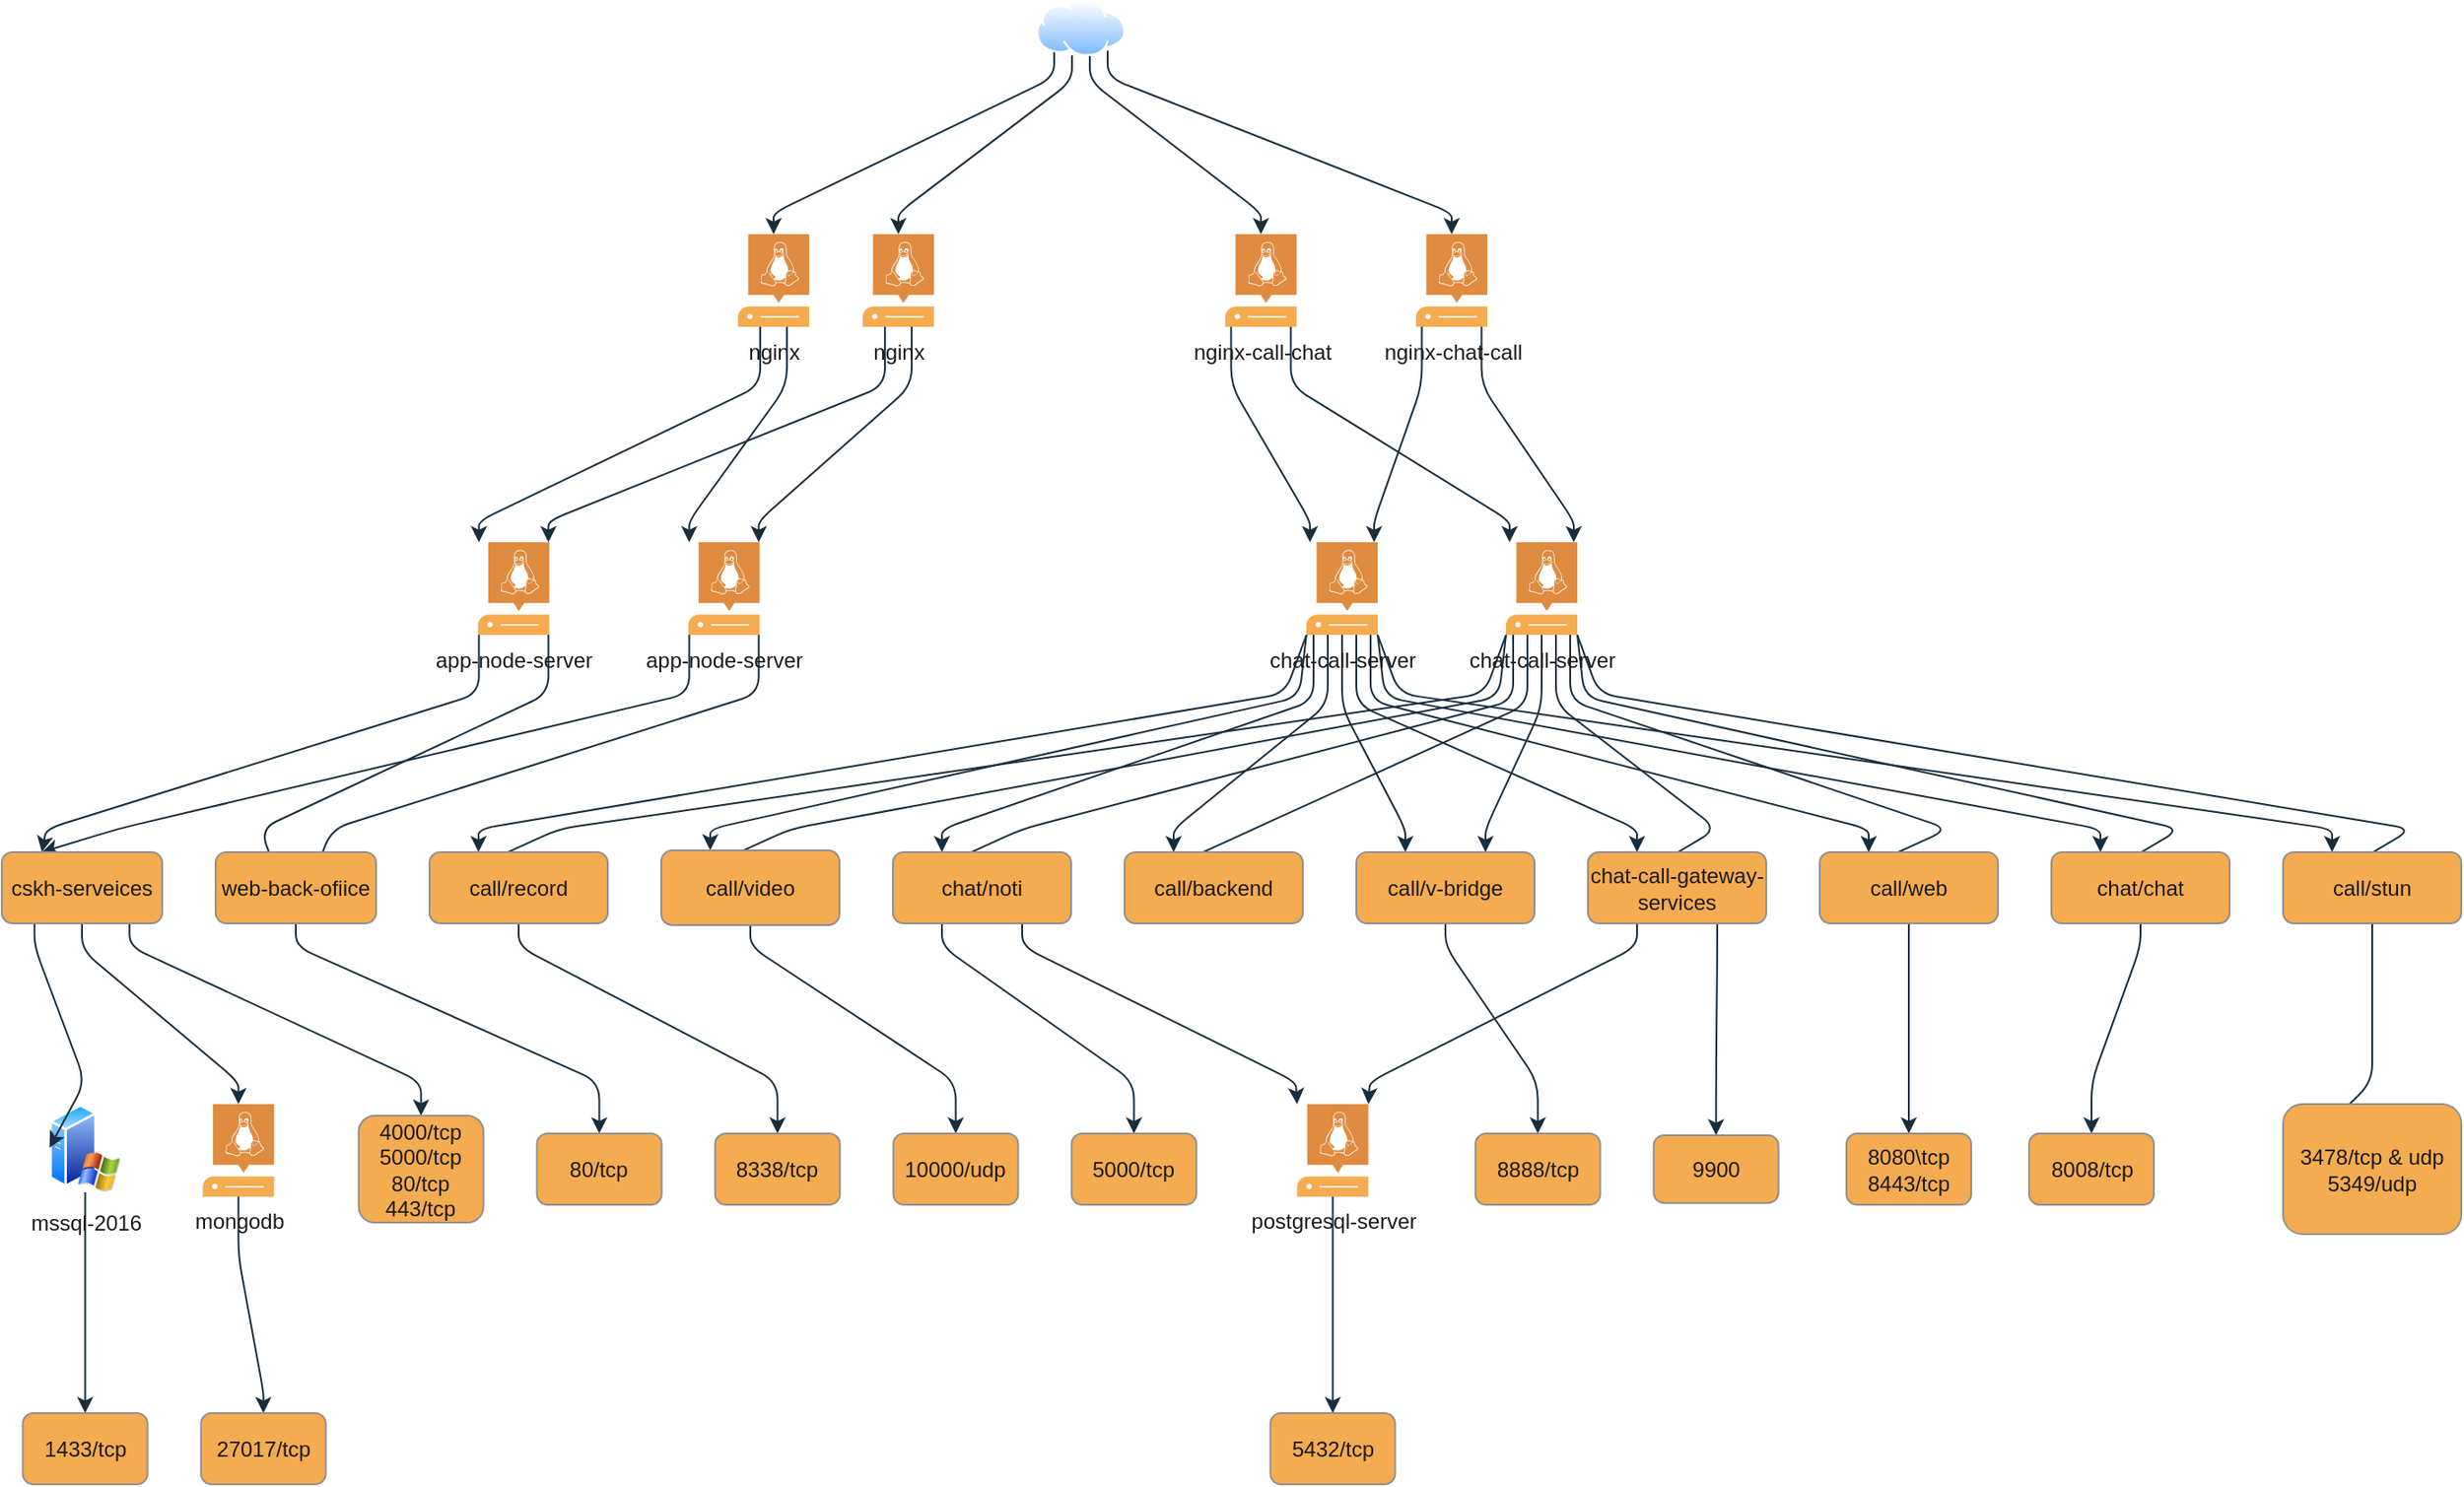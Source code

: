<mxfile version="22.1.3" type="github">
  <diagram name="Trang-1" id="ofIe6lHjDhhZ4KXh0Yck">
    <mxGraphModel dx="1687" dy="941" grid="1" gridSize="10" guides="1" tooltips="1" connect="1" arrows="1" fold="1" page="1" pageScale="1" pageWidth="1654" pageHeight="2336" background="none" math="0" shadow="0">
      <root>
        <mxCell id="0" />
        <mxCell id="1" parent="0" />
        <mxCell id="7XmCqF9aRJ6k3fZhvdl3-186" value="" style="edgeStyle=orthogonalEdgeStyle;rounded=1;orthogonalLoop=1;jettySize=auto;html=1;noEdgeStyle=1;orthogonal=1;labelBackgroundColor=none;strokeColor=#182E3E;fontColor=default;" parent="1" source="7XmCqF9aRJ6k3fZhvdl3-29" target="7XmCqF9aRJ6k3fZhvdl3-185" edge="1">
          <mxGeometry relative="1" as="geometry">
            <Array as="points">
              <mxPoint x="46.781" y="705.5" />
              <mxPoint x="46.781" y="781.5" />
            </Array>
          </mxGeometry>
        </mxCell>
        <mxCell id="7XmCqF9aRJ6k3fZhvdl3-29" value="mssql-2016" style="image;aspect=fixed;perimeter=ellipsePerimeter;html=1;align=center;shadow=0;dashed=0;spacingTop=3;image=img/lib/active_directory/windows_server_2.svg;labelBackgroundColor=none;fillColor=#F5AB50;strokeColor=#909090;fontColor=#1A1A1A;rounded=1;" parent="1" vertex="1">
          <mxGeometry x="26.781" y="619.5" width="40" height="50" as="geometry" />
        </mxCell>
        <mxCell id="7XmCqF9aRJ6k3fZhvdl3-122" style="edgeStyle=orthogonalEdgeStyle;rounded=1;orthogonalLoop=1;jettySize=auto;html=1;noEdgeStyle=1;orthogonal=1;labelBackgroundColor=none;strokeColor=#182E3E;fontColor=default;" parent="1" source="7XmCqF9aRJ6k3fZhvdl3-103" target="7XmCqF9aRJ6k3fZhvdl3-106" edge="1">
          <mxGeometry relative="1" as="geometry">
            <Array as="points">
              <mxPoint x="425.544" y="216.5" />
              <mxPoint x="267.718" y="292.5" />
            </Array>
          </mxGeometry>
        </mxCell>
        <mxCell id="7XmCqF9aRJ6k3fZhvdl3-103" value="nginx" style="pointerEvents=1;shadow=0;dashed=0;html=1;strokeColor=none;fillColor=#F5AB50;labelPosition=center;verticalLabelPosition=bottom;verticalAlign=top;align=center;outlineConnect=0;shape=mxgraph.veeam2.linux_server;labelBackgroundColor=none;fontColor=#1A1A1A;rounded=1;" parent="1" vertex="1">
          <mxGeometry x="413.044" y="131.5" width="40" height="52" as="geometry" />
        </mxCell>
        <mxCell id="7XmCqF9aRJ6k3fZhvdl3-115" style="edgeStyle=orthogonalEdgeStyle;rounded=1;orthogonalLoop=1;jettySize=auto;html=1;noEdgeStyle=1;orthogonal=1;labelBackgroundColor=none;strokeColor=#182E3E;fontColor=default;" parent="1" source="7XmCqF9aRJ6k3fZhvdl3-104" target="7XmCqF9aRJ6k3fZhvdl3-109" edge="1">
          <mxGeometry relative="1" as="geometry">
            <Array as="points">
              <mxPoint x="830.25" y="216.5" />
              <mxPoint x="882" y="292.5" />
            </Array>
          </mxGeometry>
        </mxCell>
        <mxCell id="7XmCqF9aRJ6k3fZhvdl3-104" value="nginx-chat-call" style="pointerEvents=1;shadow=0;dashed=0;html=1;strokeColor=none;fillColor=#F5AB50;labelPosition=center;verticalLabelPosition=bottom;verticalAlign=top;align=center;outlineConnect=0;shape=mxgraph.veeam2.linux_server;labelBackgroundColor=none;fontColor=#1A1A1A;rounded=1;" parent="1" vertex="1">
          <mxGeometry x="793.5" y="131.5" width="40" height="52" as="geometry" />
        </mxCell>
        <mxCell id="7XmCqF9aRJ6k3fZhvdl3-121" style="edgeStyle=orthogonalEdgeStyle;rounded=1;orthogonalLoop=1;jettySize=auto;html=1;noEdgeStyle=1;orthogonal=1;labelBackgroundColor=none;strokeColor=#182E3E;fontColor=default;" parent="1" source="7XmCqF9aRJ6k3fZhvdl3-105" target="7XmCqF9aRJ6k3fZhvdl3-113" edge="1">
          <mxGeometry relative="1" as="geometry">
            <Array as="points">
              <mxPoint x="510.544" y="216.5" />
              <mxPoint x="424.718" y="292.5" />
            </Array>
          </mxGeometry>
        </mxCell>
        <mxCell id="7XmCqF9aRJ6k3fZhvdl3-105" value="nginx" style="pointerEvents=1;shadow=0;dashed=0;html=1;strokeColor=none;fillColor=#F5AB50;labelPosition=center;verticalLabelPosition=bottom;verticalAlign=top;align=center;outlineConnect=0;shape=mxgraph.veeam2.linux_server;labelBackgroundColor=none;fontColor=#1A1A1A;rounded=1;" parent="1" vertex="1">
          <mxGeometry x="483.044" y="131.5" width="40" height="52" as="geometry" />
        </mxCell>
        <mxCell id="7XmCqF9aRJ6k3fZhvdl3-242" style="edgeStyle=orthogonalEdgeStyle;rounded=1;orthogonalLoop=1;jettySize=auto;html=1;entryX=0.5;entryY=1;entryDx=0;entryDy=0;noEdgeStyle=1;orthogonal=1;labelBackgroundColor=none;strokeColor=#182E3E;fontColor=default;" parent="1" source="7XmCqF9aRJ6k3fZhvdl3-106" target="7XmCqF9aRJ6k3fZhvdl3-141" edge="1">
          <mxGeometry relative="1" as="geometry">
            <Array as="points">
              <mxPoint x="306.718" y="389.5" />
              <mxPoint x="145" y="465.5" />
            </Array>
          </mxGeometry>
        </mxCell>
        <mxCell id="7XmCqF9aRJ6k3fZhvdl3-243" style="edgeStyle=orthogonalEdgeStyle;rounded=1;orthogonalLoop=1;jettySize=auto;html=1;entryX=0.25;entryY=0;entryDx=0;entryDy=0;noEdgeStyle=1;orthogonal=1;labelBackgroundColor=none;strokeColor=#182E3E;fontColor=default;" parent="1" source="7XmCqF9aRJ6k3fZhvdl3-106" target="7XmCqF9aRJ6k3fZhvdl3-139" edge="1">
          <mxGeometry relative="1" as="geometry">
            <Array as="points">
              <mxPoint x="267.718" y="389.5" />
              <mxPoint x="25" y="465.5" />
            </Array>
          </mxGeometry>
        </mxCell>
        <mxCell id="7XmCqF9aRJ6k3fZhvdl3-106" value="app-node-server" style="pointerEvents=1;shadow=0;dashed=0;html=1;strokeColor=none;fillColor=#F5AB50;labelPosition=center;verticalLabelPosition=bottom;verticalAlign=top;align=center;outlineConnect=0;shape=mxgraph.veeam2.linux_server;labelBackgroundColor=none;fontColor=#1A1A1A;rounded=1;" parent="1" vertex="1">
          <mxGeometry x="267.218" y="304.5" width="40" height="52" as="geometry" />
        </mxCell>
        <mxCell id="7XmCqF9aRJ6k3fZhvdl3-245" style="edgeStyle=orthogonalEdgeStyle;rounded=1;orthogonalLoop=1;jettySize=auto;html=1;noEdgeStyle=1;orthogonal=1;labelBackgroundColor=none;strokeColor=#182E3E;fontColor=default;" parent="1" source="7XmCqF9aRJ6k3fZhvdl3-107" target="7XmCqF9aRJ6k3fZhvdl3-155" edge="1">
          <mxGeometry relative="1" as="geometry">
            <Array as="points">
              <mxPoint x="784" y="389.5" />
              <mxPoint x="1307.5" y="465.5" />
            </Array>
          </mxGeometry>
        </mxCell>
        <mxCell id="7XmCqF9aRJ6k3fZhvdl3-246" style="edgeStyle=orthogonalEdgeStyle;rounded=1;orthogonalLoop=1;jettySize=auto;html=1;noEdgeStyle=1;orthogonal=1;labelBackgroundColor=none;strokeColor=#182E3E;fontColor=default;" parent="1" source="7XmCqF9aRJ6k3fZhvdl3-107" target="7XmCqF9aRJ6k3fZhvdl3-156" edge="1">
          <mxGeometry relative="1" as="geometry">
            <Array as="points">
              <mxPoint x="776" y="391.5" />
              <mxPoint x="1177.5" y="465.5" />
            </Array>
          </mxGeometry>
        </mxCell>
        <mxCell id="7XmCqF9aRJ6k3fZhvdl3-247" style="edgeStyle=orthogonalEdgeStyle;rounded=1;orthogonalLoop=1;jettySize=auto;html=1;noEdgeStyle=1;orthogonal=1;labelBackgroundColor=none;strokeColor=#182E3E;fontColor=default;" parent="1" source="7XmCqF9aRJ6k3fZhvdl3-107" target="7XmCqF9aRJ6k3fZhvdl3-147" edge="1">
          <mxGeometry relative="1" as="geometry">
            <Array as="points">
              <mxPoint x="720" y="389.5" />
              <mxPoint x="267.5" y="465.5" />
            </Array>
          </mxGeometry>
        </mxCell>
        <mxCell id="7XmCqF9aRJ6k3fZhvdl3-248" style="edgeStyle=orthogonalEdgeStyle;rounded=1;orthogonalLoop=1;jettySize=auto;html=1;noEdgeStyle=1;orthogonal=1;labelBackgroundColor=none;strokeColor=#182E3E;fontColor=default;" parent="1" source="7XmCqF9aRJ6k3fZhvdl3-107" target="7XmCqF9aRJ6k3fZhvdl3-148" edge="1">
          <mxGeometry relative="1" as="geometry">
            <Array as="points">
              <mxPoint x="728" y="391.5" />
              <mxPoint x="397.5" y="465.5" />
            </Array>
          </mxGeometry>
        </mxCell>
        <mxCell id="7XmCqF9aRJ6k3fZhvdl3-249" style="edgeStyle=orthogonalEdgeStyle;rounded=1;orthogonalLoop=1;jettySize=auto;html=1;noEdgeStyle=1;orthogonal=1;labelBackgroundColor=none;strokeColor=#182E3E;fontColor=default;" parent="1" source="7XmCqF9aRJ6k3fZhvdl3-107" target="7XmCqF9aRJ6k3fZhvdl3-149" edge="1">
          <mxGeometry relative="1" as="geometry">
            <Array as="points">
              <mxPoint x="752" y="397.5" />
              <mxPoint x="787.5" y="465.5" />
            </Array>
          </mxGeometry>
        </mxCell>
        <mxCell id="7XmCqF9aRJ6k3fZhvdl3-250" style="edgeStyle=orthogonalEdgeStyle;rounded=1;orthogonalLoop=1;jettySize=auto;html=1;noEdgeStyle=1;orthogonal=1;labelBackgroundColor=none;strokeColor=#182E3E;fontColor=default;" parent="1" source="7XmCqF9aRJ6k3fZhvdl3-107" target="7XmCqF9aRJ6k3fZhvdl3-150" edge="1">
          <mxGeometry relative="1" as="geometry">
            <Array as="points">
              <mxPoint x="744" y="395.5" />
              <mxPoint x="657.5" y="465.5" />
            </Array>
          </mxGeometry>
        </mxCell>
        <mxCell id="7XmCqF9aRJ6k3fZhvdl3-251" style="edgeStyle=orthogonalEdgeStyle;rounded=1;orthogonalLoop=1;jettySize=auto;html=1;noEdgeStyle=1;orthogonal=1;labelBackgroundColor=none;strokeColor=#182E3E;fontColor=default;" parent="1" source="7XmCqF9aRJ6k3fZhvdl3-107" target="7XmCqF9aRJ6k3fZhvdl3-151" edge="1">
          <mxGeometry relative="1" as="geometry">
            <Array as="points">
              <mxPoint x="768" y="393.5" />
              <mxPoint x="1047.5" y="465.5" />
            </Array>
          </mxGeometry>
        </mxCell>
        <mxCell id="7XmCqF9aRJ6k3fZhvdl3-252" style="edgeStyle=orthogonalEdgeStyle;rounded=1;orthogonalLoop=1;jettySize=auto;html=1;noEdgeStyle=1;orthogonal=1;labelBackgroundColor=none;strokeColor=#182E3E;fontColor=default;" parent="1" source="7XmCqF9aRJ6k3fZhvdl3-107" target="7XmCqF9aRJ6k3fZhvdl3-158" edge="1">
          <mxGeometry relative="1" as="geometry">
            <Array as="points">
              <mxPoint x="760" y="395.5" />
              <mxPoint x="917.5" y="465.5" />
            </Array>
          </mxGeometry>
        </mxCell>
        <mxCell id="7XmCqF9aRJ6k3fZhvdl3-253" style="edgeStyle=orthogonalEdgeStyle;rounded=1;orthogonalLoop=1;jettySize=auto;html=1;noEdgeStyle=1;orthogonal=1;labelBackgroundColor=none;strokeColor=#182E3E;fontColor=default;" parent="1" source="7XmCqF9aRJ6k3fZhvdl3-107" target="7XmCqF9aRJ6k3fZhvdl3-157" edge="1">
          <mxGeometry relative="1" as="geometry">
            <Array as="points">
              <mxPoint x="736" y="393.5" />
              <mxPoint x="527.5" y="465.5" />
            </Array>
          </mxGeometry>
        </mxCell>
        <mxCell id="7XmCqF9aRJ6k3fZhvdl3-107" value="chat-call-server" style="pointerEvents=1;shadow=0;dashed=0;html=1;strokeColor=none;fillColor=#F5AB50;labelPosition=center;verticalLabelPosition=bottom;verticalAlign=top;align=center;outlineConnect=0;shape=mxgraph.veeam2.linux_server;labelBackgroundColor=none;fontColor=#1A1A1A;rounded=1;" parent="1" vertex="1">
          <mxGeometry x="732" y="304.5" width="40" height="52" as="geometry" />
        </mxCell>
        <mxCell id="7XmCqF9aRJ6k3fZhvdl3-114" style="edgeStyle=orthogonalEdgeStyle;rounded=1;orthogonalLoop=1;jettySize=auto;html=1;noEdgeStyle=1;orthogonal=1;labelBackgroundColor=none;strokeColor=#182E3E;fontColor=default;" parent="1" source="7XmCqF9aRJ6k3fZhvdl3-108" target="7XmCqF9aRJ6k3fZhvdl3-107" edge="1">
          <mxGeometry relative="1" as="geometry">
            <Array as="points">
              <mxPoint x="689.75" y="216.5" />
              <mxPoint x="734" y="292.5" />
            </Array>
          </mxGeometry>
        </mxCell>
        <mxCell id="7XmCqF9aRJ6k3fZhvdl3-108" value="nginx-call-chat" style="pointerEvents=1;shadow=0;dashed=0;html=1;strokeColor=none;fillColor=#F5AB50;labelPosition=center;verticalLabelPosition=bottom;verticalAlign=top;align=center;outlineConnect=0;shape=mxgraph.veeam2.linux_server;labelBorderColor=none;labelBackgroundColor=none;fontColor=#1A1A1A;rounded=1;" parent="1" vertex="1">
          <mxGeometry x="686.5" y="131.5" width="40" height="52" as="geometry" />
        </mxCell>
        <mxCell id="7XmCqF9aRJ6k3fZhvdl3-194" style="edgeStyle=orthogonalEdgeStyle;rounded=1;orthogonalLoop=1;jettySize=auto;html=1;entryX=0;entryY=0.5;entryDx=0;entryDy=0;noEdgeStyle=1;orthogonal=1;labelBackgroundColor=none;strokeColor=#182E3E;fontColor=default;" parent="1" source="7XmCqF9aRJ6k3fZhvdl3-109" target="7XmCqF9aRJ6k3fZhvdl3-157" edge="1">
          <mxGeometry relative="1" as="geometry">
            <Array as="points">
              <mxPoint x="848" y="393.5" />
              <mxPoint x="572.5" y="465.5" />
            </Array>
          </mxGeometry>
        </mxCell>
        <mxCell id="7XmCqF9aRJ6k3fZhvdl3-195" style="edgeStyle=orthogonalEdgeStyle;rounded=1;orthogonalLoop=1;jettySize=auto;html=1;entryX=0;entryY=0.5;entryDx=0;entryDy=0;noEdgeStyle=1;orthogonal=1;labelBackgroundColor=none;strokeColor=#182E3E;fontColor=default;" parent="1" source="7XmCqF9aRJ6k3fZhvdl3-109" target="7XmCqF9aRJ6k3fZhvdl3-147" edge="1">
          <mxGeometry relative="1" as="geometry">
            <Array as="points">
              <mxPoint x="832" y="389.5" />
              <mxPoint x="312.5" y="465.5" />
            </Array>
          </mxGeometry>
        </mxCell>
        <mxCell id="7XmCqF9aRJ6k3fZhvdl3-196" style="edgeStyle=orthogonalEdgeStyle;rounded=1;orthogonalLoop=1;jettySize=auto;html=1;entryX=0;entryY=0.5;entryDx=0;entryDy=0;noEdgeStyle=1;orthogonal=1;labelBackgroundColor=none;strokeColor=#182E3E;fontColor=default;" parent="1" source="7XmCqF9aRJ6k3fZhvdl3-109" target="7XmCqF9aRJ6k3fZhvdl3-148" edge="1">
          <mxGeometry relative="1" as="geometry">
            <Array as="points">
              <mxPoint x="840" y="391.5" />
              <mxPoint x="442.5" y="465.5" />
            </Array>
          </mxGeometry>
        </mxCell>
        <mxCell id="7XmCqF9aRJ6k3fZhvdl3-197" style="edgeStyle=orthogonalEdgeStyle;rounded=1;orthogonalLoop=1;jettySize=auto;html=1;noEdgeStyle=1;orthogonal=1;labelBackgroundColor=none;strokeColor=#182E3E;fontColor=default;" parent="1" source="7XmCqF9aRJ6k3fZhvdl3-109" target="7XmCqF9aRJ6k3fZhvdl3-149" edge="1">
          <mxGeometry relative="1" as="geometry">
            <Array as="points">
              <mxPoint x="864" y="397.5" />
              <mxPoint x="832.5" y="465.5" />
            </Array>
          </mxGeometry>
        </mxCell>
        <mxCell id="7XmCqF9aRJ6k3fZhvdl3-198" style="edgeStyle=orthogonalEdgeStyle;rounded=1;orthogonalLoop=1;jettySize=auto;html=1;entryX=0;entryY=0.5;entryDx=0;entryDy=0;noEdgeStyle=1;orthogonal=1;labelBackgroundColor=none;strokeColor=#182E3E;fontColor=default;" parent="1" source="7XmCqF9aRJ6k3fZhvdl3-109" target="7XmCqF9aRJ6k3fZhvdl3-150" edge="1">
          <mxGeometry relative="1" as="geometry">
            <Array as="points">
              <mxPoint x="856" y="395.5" />
              <mxPoint x="702.5" y="465.5" />
            </Array>
          </mxGeometry>
        </mxCell>
        <mxCell id="7XmCqF9aRJ6k3fZhvdl3-199" style="edgeStyle=orthogonalEdgeStyle;rounded=1;orthogonalLoop=1;jettySize=auto;html=1;entryX=0;entryY=0.5;entryDx=0;entryDy=0;noEdgeStyle=1;orthogonal=1;labelBackgroundColor=none;strokeColor=#182E3E;fontColor=default;" parent="1" source="7XmCqF9aRJ6k3fZhvdl3-109" target="7XmCqF9aRJ6k3fZhvdl3-151" edge="1">
          <mxGeometry relative="1" as="geometry">
            <Array as="points">
              <mxPoint x="880" y="393.5" />
              <mxPoint x="1092.5" y="465.5" />
            </Array>
          </mxGeometry>
        </mxCell>
        <mxCell id="7XmCqF9aRJ6k3fZhvdl3-200" style="edgeStyle=orthogonalEdgeStyle;rounded=1;orthogonalLoop=1;jettySize=auto;html=1;entryX=0;entryY=0.75;entryDx=0;entryDy=0;noEdgeStyle=1;orthogonal=1;labelBackgroundColor=none;strokeColor=#182E3E;fontColor=default;" parent="1" source="7XmCqF9aRJ6k3fZhvdl3-109" target="7XmCqF9aRJ6k3fZhvdl3-158" edge="1">
          <mxGeometry relative="1" as="geometry">
            <Array as="points">
              <mxPoint x="872" y="395.5" />
              <mxPoint x="962.5" y="465.5" />
            </Array>
          </mxGeometry>
        </mxCell>
        <mxCell id="7XmCqF9aRJ6k3fZhvdl3-201" style="edgeStyle=orthogonalEdgeStyle;rounded=1;orthogonalLoop=1;jettySize=auto;html=1;entryX=0;entryY=0.75;entryDx=0;entryDy=0;noEdgeStyle=1;orthogonal=1;labelBackgroundColor=none;strokeColor=#182E3E;fontColor=default;" parent="1" source="7XmCqF9aRJ6k3fZhvdl3-109" target="7XmCqF9aRJ6k3fZhvdl3-156" edge="1">
          <mxGeometry relative="1" as="geometry">
            <Array as="points">
              <mxPoint x="888" y="391.5" />
              <mxPoint x="1222.5" y="465.5" />
            </Array>
          </mxGeometry>
        </mxCell>
        <mxCell id="7XmCqF9aRJ6k3fZhvdl3-202" style="edgeStyle=orthogonalEdgeStyle;rounded=1;orthogonalLoop=1;jettySize=auto;html=1;entryX=0;entryY=0.75;entryDx=0;entryDy=0;noEdgeStyle=1;orthogonal=1;labelBackgroundColor=none;strokeColor=#182E3E;fontColor=default;" parent="1" source="7XmCqF9aRJ6k3fZhvdl3-109" target="7XmCqF9aRJ6k3fZhvdl3-155" edge="1">
          <mxGeometry relative="1" as="geometry">
            <Array as="points">
              <mxPoint x="896" y="389.5" />
              <mxPoint x="1352.5" y="465.5" />
            </Array>
          </mxGeometry>
        </mxCell>
        <mxCell id="7XmCqF9aRJ6k3fZhvdl3-109" value="chat-call-server" style="pointerEvents=1;shadow=0;dashed=0;html=1;strokeColor=none;fillColor=#F5AB50;labelPosition=center;verticalLabelPosition=bottom;verticalAlign=top;align=center;outlineConnect=0;shape=mxgraph.veeam2.linux_server;labelBackgroundColor=none;fontColor=#1A1A1A;rounded=1;" parent="1" vertex="1">
          <mxGeometry x="844" y="304.5" width="40" height="52" as="geometry" />
        </mxCell>
        <mxCell id="7XmCqF9aRJ6k3fZhvdl3-182" value="" style="edgeStyle=orthogonalEdgeStyle;rounded=1;orthogonalLoop=1;jettySize=auto;html=1;noEdgeStyle=1;orthogonal=1;labelBackgroundColor=none;strokeColor=#182E3E;fontColor=default;" parent="1" source="7XmCqF9aRJ6k3fZhvdl3-110" target="7XmCqF9aRJ6k3fZhvdl3-181" edge="1">
          <mxGeometry relative="1" as="geometry">
            <Array as="points">
              <mxPoint x="132.781" y="705.5" />
              <mxPoint x="146.781" y="781.5" />
            </Array>
          </mxGeometry>
        </mxCell>
        <mxCell id="7XmCqF9aRJ6k3fZhvdl3-110" value="mongodb" style="pointerEvents=1;shadow=0;dashed=0;html=1;strokeColor=none;fillColor=#F5AB50;labelPosition=center;verticalLabelPosition=bottom;verticalAlign=top;align=center;outlineConnect=0;shape=mxgraph.veeam2.linux_server;labelBackgroundColor=none;fontColor=#1A1A1A;rounded=1;" parent="1" vertex="1">
          <mxGeometry x="112.781" y="620" width="40" height="52" as="geometry" />
        </mxCell>
        <mxCell id="7XmCqF9aRJ6k3fZhvdl3-219" style="edgeStyle=orthogonalEdgeStyle;rounded=1;orthogonalLoop=1;jettySize=auto;html=1;entryX=0.5;entryY=0;entryDx=0;entryDy=0;noEdgeStyle=1;orthogonal=1;labelBackgroundColor=none;strokeColor=#182E3E;fontColor=default;" parent="1" source="7XmCqF9aRJ6k3fZhvdl3-111" target="7XmCqF9aRJ6k3fZhvdl3-218" edge="1">
          <mxGeometry relative="1" as="geometry">
            <Array as="points">
              <mxPoint x="746.778" y="705.5" />
              <mxPoint x="746.778" y="781.5" />
            </Array>
          </mxGeometry>
        </mxCell>
        <mxCell id="7XmCqF9aRJ6k3fZhvdl3-111" value="postgresql-server" style="pointerEvents=1;shadow=0;dashed=0;html=1;strokeColor=none;fillColor=#F5AB50;labelPosition=center;verticalLabelPosition=bottom;verticalAlign=top;align=center;outlineConnect=0;shape=mxgraph.veeam2.linux_server;labelBackgroundColor=none;fontColor=#1A1A1A;rounded=1;" parent="1" vertex="1">
          <mxGeometry x="726.778" y="620" width="40" height="52" as="geometry" />
        </mxCell>
        <mxCell id="7XmCqF9aRJ6k3fZhvdl3-235" style="edgeStyle=orthogonalEdgeStyle;rounded=1;orthogonalLoop=1;jettySize=auto;html=1;entryX=0.25;entryY=0;entryDx=0;entryDy=0;noEdgeStyle=1;orthogonal=1;labelBackgroundColor=none;strokeColor=#182E3E;fontColor=default;" parent="1" source="7XmCqF9aRJ6k3fZhvdl3-113" target="7XmCqF9aRJ6k3fZhvdl3-139" edge="1">
          <mxGeometry relative="1" as="geometry">
            <Array as="points">
              <mxPoint x="385.718" y="389.5" />
              <mxPoint x="65" y="465.5" />
            </Array>
          </mxGeometry>
        </mxCell>
        <mxCell id="7XmCqF9aRJ6k3fZhvdl3-236" style="edgeStyle=orthogonalEdgeStyle;rounded=1;orthogonalLoop=1;jettySize=auto;html=1;entryX=0.5;entryY=1;entryDx=0;entryDy=0;noEdgeStyle=1;orthogonal=1;labelBackgroundColor=none;strokeColor=#182E3E;fontColor=default;" parent="1" source="7XmCqF9aRJ6k3fZhvdl3-113" target="7XmCqF9aRJ6k3fZhvdl3-141" edge="1">
          <mxGeometry relative="1" as="geometry">
            <Array as="points">
              <mxPoint x="424.718" y="389.5" />
              <mxPoint x="185" y="465.5" />
            </Array>
          </mxGeometry>
        </mxCell>
        <mxCell id="7XmCqF9aRJ6k3fZhvdl3-113" value="app-node-server" style="pointerEvents=1;shadow=0;dashed=0;html=1;strokeColor=none;fillColor=#F5AB50;labelPosition=center;verticalLabelPosition=bottom;verticalAlign=top;align=center;outlineConnect=0;shape=mxgraph.veeam2.linux_server;labelBackgroundColor=none;fontColor=#1A1A1A;rounded=1;" parent="1" vertex="1">
          <mxGeometry x="385.218" y="304.5" width="40" height="52" as="geometry" />
        </mxCell>
        <mxCell id="7XmCqF9aRJ6k3fZhvdl3-119" value="" style="endArrow=classic;html=1;rounded=1;noEdgeStyle=1;orthogonal=1;labelBackgroundColor=none;strokeColor=#182E3E;fontColor=default;" parent="1" source="7XmCqF9aRJ6k3fZhvdl3-108" target="7XmCqF9aRJ6k3fZhvdl3-109" edge="1">
          <mxGeometry width="50" height="50" relative="1" as="geometry">
            <mxPoint x="1010" y="770" as="sourcePoint" />
            <mxPoint x="870" y="670" as="targetPoint" />
            <Array as="points">
              <mxPoint x="723.25" y="216.5" />
              <mxPoint x="846" y="292.5" />
            </Array>
          </mxGeometry>
        </mxCell>
        <mxCell id="7XmCqF9aRJ6k3fZhvdl3-120" value="" style="endArrow=classic;html=1;rounded=1;noEdgeStyle=1;orthogonal=1;labelBackgroundColor=none;strokeColor=#182E3E;fontColor=default;" parent="1" source="7XmCqF9aRJ6k3fZhvdl3-104" target="7XmCqF9aRJ6k3fZhvdl3-107" edge="1">
          <mxGeometry width="50" height="50" relative="1" as="geometry">
            <mxPoint x="1450" y="100" as="sourcePoint" />
            <mxPoint x="1560" y="210" as="targetPoint" />
            <Array as="points">
              <mxPoint x="796.75" y="216.5" />
              <mxPoint x="770" y="292.5" />
            </Array>
          </mxGeometry>
        </mxCell>
        <mxCell id="7XmCqF9aRJ6k3fZhvdl3-123" value="" style="endArrow=classic;html=1;rounded=1;noEdgeStyle=1;orthogonal=1;labelBackgroundColor=none;strokeColor=#182E3E;fontColor=default;" parent="1" source="7XmCqF9aRJ6k3fZhvdl3-105" target="7XmCqF9aRJ6k3fZhvdl3-106" edge="1">
          <mxGeometry width="50" height="50" relative="1" as="geometry">
            <mxPoint x="1140" y="140" as="sourcePoint" />
            <mxPoint x="1250" y="250" as="targetPoint" />
            <Array as="points">
              <mxPoint x="495.544" y="216.5" />
              <mxPoint x="306.718" y="292.5" />
            </Array>
          </mxGeometry>
        </mxCell>
        <mxCell id="7XmCqF9aRJ6k3fZhvdl3-124" value="" style="endArrow=classic;html=1;rounded=1;noEdgeStyle=1;orthogonal=1;labelBackgroundColor=none;strokeColor=#182E3E;fontColor=default;" parent="1" source="7XmCqF9aRJ6k3fZhvdl3-103" target="7XmCqF9aRJ6k3fZhvdl3-113" edge="1">
          <mxGeometry width="50" height="50" relative="1" as="geometry">
            <mxPoint x="1120" y="168" as="sourcePoint" />
            <mxPoint x="1240" y="280" as="targetPoint" />
            <Array as="points">
              <mxPoint x="440.544" y="216.5" />
              <mxPoint x="385.718" y="292.5" />
            </Array>
          </mxGeometry>
        </mxCell>
        <mxCell id="7XmCqF9aRJ6k3fZhvdl3-165" value="" style="edgeStyle=orthogonalEdgeStyle;rounded=1;orthogonalLoop=1;jettySize=auto;html=1;noEdgeStyle=1;orthogonal=1;labelBackgroundColor=none;strokeColor=#182E3E;fontColor=default;" parent="1" source="7XmCqF9aRJ6k3fZhvdl3-139" target="7XmCqF9aRJ6k3fZhvdl3-164" edge="1">
          <mxGeometry relative="1" as="geometry">
            <Array as="points">
              <mxPoint x="71.667" y="531.5" />
              <mxPoint x="235.25" y="607.5" />
            </Array>
          </mxGeometry>
        </mxCell>
        <mxCell id="7XmCqF9aRJ6k3fZhvdl3-231" style="edgeStyle=orthogonalEdgeStyle;rounded=1;orthogonalLoop=1;jettySize=auto;html=1;entryX=0;entryY=0.5;entryDx=0;entryDy=0;noEdgeStyle=1;orthogonal=1;labelBackgroundColor=none;strokeColor=#182E3E;fontColor=default;" parent="1" source="7XmCqF9aRJ6k3fZhvdl3-139" target="7XmCqF9aRJ6k3fZhvdl3-29" edge="1">
          <mxGeometry relative="1" as="geometry">
            <Array as="points">
              <mxPoint x="18.333" y="531.5" />
              <mxPoint x="46.781" y="607.5" />
            </Array>
          </mxGeometry>
        </mxCell>
        <mxCell id="7XmCqF9aRJ6k3fZhvdl3-254" style="edgeStyle=orthogonalEdgeStyle;rounded=1;orthogonalLoop=1;jettySize=auto;html=1;noEdgeStyle=1;orthogonal=1;labelBackgroundColor=none;strokeColor=#182E3E;fontColor=default;" parent="1" source="7XmCqF9aRJ6k3fZhvdl3-139" target="7XmCqF9aRJ6k3fZhvdl3-110" edge="1">
          <mxGeometry relative="1" as="geometry">
            <Array as="points">
              <mxPoint x="45" y="533.5" />
              <mxPoint x="132.781" y="607.5" />
            </Array>
          </mxGeometry>
        </mxCell>
        <mxCell id="7XmCqF9aRJ6k3fZhvdl3-139" value="cskh-serveices" style="rounded=1;whiteSpace=wrap;html=1;labelBackgroundColor=none;fillColor=#F5AB50;strokeColor=#909090;fontColor=#1A1A1A;" parent="1" vertex="1">
          <mxGeometry y="478.5" width="90" height="40" as="geometry" />
        </mxCell>
        <mxCell id="7XmCqF9aRJ6k3fZhvdl3-168" value="" style="edgeStyle=orthogonalEdgeStyle;rounded=1;orthogonalLoop=1;jettySize=auto;html=1;noEdgeStyle=1;orthogonal=1;labelBackgroundColor=none;strokeColor=#182E3E;fontColor=default;" parent="1" source="7XmCqF9aRJ6k3fZhvdl3-141" target="7XmCqF9aRJ6k3fZhvdl3-166" edge="1">
          <mxGeometry relative="1" as="geometry">
            <Array as="points">
              <mxPoint x="165" y="531.5" />
              <mxPoint x="335.25" y="607.5" />
            </Array>
          </mxGeometry>
        </mxCell>
        <mxCell id="7XmCqF9aRJ6k3fZhvdl3-141" value="web-back-ofiice" style="rounded=1;whiteSpace=wrap;html=1;labelBackgroundColor=none;fillColor=#F5AB50;strokeColor=#909090;fontColor=#1A1A1A;" parent="1" vertex="1">
          <mxGeometry x="120" y="478.5" width="90" height="40" as="geometry" />
        </mxCell>
        <mxCell id="7XmCqF9aRJ6k3fZhvdl3-192" style="edgeStyle=orthogonalEdgeStyle;rounded=1;orthogonalLoop=1;jettySize=auto;html=1;noEdgeStyle=1;orthogonal=1;labelBackgroundColor=none;strokeColor=#182E3E;fontColor=default;" parent="1" source="7XmCqF9aRJ6k3fZhvdl3-147" target="7XmCqF9aRJ6k3fZhvdl3-170" edge="1">
          <mxGeometry relative="1" as="geometry">
            <Array as="points">
              <mxPoint x="290" y="531.5" />
              <mxPoint x="435.25" y="607.5" />
            </Array>
          </mxGeometry>
        </mxCell>
        <mxCell id="7XmCqF9aRJ6k3fZhvdl3-147" value="call/record" style="rounded=1;whiteSpace=wrap;html=1;labelBackgroundColor=none;fillColor=#F5AB50;strokeColor=#909090;fontColor=#1A1A1A;" parent="1" vertex="1">
          <mxGeometry x="240" y="478.5" width="100" height="40" as="geometry" />
        </mxCell>
        <mxCell id="7XmCqF9aRJ6k3fZhvdl3-191" style="edgeStyle=orthogonalEdgeStyle;rounded=1;orthogonalLoop=1;jettySize=auto;html=1;noEdgeStyle=1;orthogonal=1;labelBackgroundColor=none;strokeColor=#182E3E;fontColor=default;" parent="1" source="7XmCqF9aRJ6k3fZhvdl3-148" target="7XmCqF9aRJ6k3fZhvdl3-171" edge="1">
          <mxGeometry relative="1" as="geometry">
            <Array as="points">
              <mxPoint x="420" y="531.5" />
              <mxPoint x="535.25" y="607.5" />
            </Array>
          </mxGeometry>
        </mxCell>
        <mxCell id="7XmCqF9aRJ6k3fZhvdl3-148" value="call/video" style="rounded=1;whiteSpace=wrap;html=1;labelBackgroundColor=none;fillColor=#F5AB50;strokeColor=#909090;fontColor=#1A1A1A;" parent="1" vertex="1">
          <mxGeometry x="370" y="477.5" width="100" height="42" as="geometry" />
        </mxCell>
        <mxCell id="7XmCqF9aRJ6k3fZhvdl3-190" style="edgeStyle=orthogonalEdgeStyle;rounded=1;orthogonalLoop=1;jettySize=auto;html=1;noEdgeStyle=1;orthogonal=1;labelBackgroundColor=none;strokeColor=#182E3E;fontColor=default;" parent="1" source="7XmCqF9aRJ6k3fZhvdl3-149" target="7XmCqF9aRJ6k3fZhvdl3-172" edge="1">
          <mxGeometry relative="1" as="geometry">
            <Array as="points">
              <mxPoint x="810" y="531.5" />
              <mxPoint x="861.833" y="607.5" />
            </Array>
          </mxGeometry>
        </mxCell>
        <mxCell id="7XmCqF9aRJ6k3fZhvdl3-149" value="call/v-bridge" style="rounded=1;whiteSpace=wrap;html=1;labelBackgroundColor=none;fillColor=#F5AB50;strokeColor=#909090;fontColor=#1A1A1A;" parent="1" vertex="1">
          <mxGeometry x="760" y="478.5" width="100" height="40" as="geometry" />
        </mxCell>
        <mxCell id="7XmCqF9aRJ6k3fZhvdl3-150" value="call/backend" style="rounded=1;whiteSpace=wrap;html=1;labelBackgroundColor=none;fillColor=#F5AB50;strokeColor=#909090;fontColor=#1A1A1A;" parent="1" vertex="1">
          <mxGeometry x="630" y="478.5" width="100" height="40" as="geometry" />
        </mxCell>
        <mxCell id="7XmCqF9aRJ6k3fZhvdl3-189" style="edgeStyle=orthogonalEdgeStyle;rounded=1;orthogonalLoop=1;jettySize=auto;html=1;noEdgeStyle=1;orthogonal=1;labelBackgroundColor=none;strokeColor=#182E3E;fontColor=default;" parent="1" source="7XmCqF9aRJ6k3fZhvdl3-151" target="7XmCqF9aRJ6k3fZhvdl3-174" edge="1">
          <mxGeometry relative="1" as="geometry">
            <Array as="points">
              <mxPoint x="1070" y="531.5" />
              <mxPoint x="1070" y="607.5" />
            </Array>
          </mxGeometry>
        </mxCell>
        <mxCell id="7XmCqF9aRJ6k3fZhvdl3-151" value="call/web" style="rounded=1;whiteSpace=wrap;html=1;labelBackgroundColor=none;fillColor=#F5AB50;strokeColor=#909090;fontColor=#1A1A1A;" parent="1" vertex="1">
          <mxGeometry x="1020" y="478.5" width="100" height="40" as="geometry" />
        </mxCell>
        <mxCell id="7XmCqF9aRJ6k3fZhvdl3-187" style="edgeStyle=orthogonalEdgeStyle;rounded=1;orthogonalLoop=1;jettySize=auto;html=1;entryX=0;entryY=0.5;entryDx=0;entryDy=0;noEdgeStyle=1;orthogonal=1;labelBackgroundColor=none;strokeColor=#182E3E;fontColor=default;" parent="1" source="7XmCqF9aRJ6k3fZhvdl3-155" target="7XmCqF9aRJ6k3fZhvdl3-175" edge="1">
          <mxGeometry relative="1" as="geometry">
            <Array as="points">
              <mxPoint x="1330" y="531.5" />
              <mxPoint x="1330" y="607.5" />
            </Array>
          </mxGeometry>
        </mxCell>
        <mxCell id="7XmCqF9aRJ6k3fZhvdl3-155" value="call/stun" style="rounded=1;whiteSpace=wrap;html=1;labelBackgroundColor=none;fillColor=#F5AB50;strokeColor=#909090;fontColor=#1A1A1A;" parent="1" vertex="1">
          <mxGeometry x="1280" y="478.5" width="100" height="40" as="geometry" />
        </mxCell>
        <mxCell id="7XmCqF9aRJ6k3fZhvdl3-188" style="edgeStyle=orthogonalEdgeStyle;rounded=1;orthogonalLoop=1;jettySize=auto;html=1;noEdgeStyle=1;orthogonal=1;labelBackgroundColor=none;strokeColor=#182E3E;fontColor=default;" parent="1" source="7XmCqF9aRJ6k3fZhvdl3-156" target="7XmCqF9aRJ6k3fZhvdl3-176" edge="1">
          <mxGeometry relative="1" as="geometry">
            <Array as="points">
              <mxPoint x="1200" y="531.5" />
              <mxPoint x="1172.5" y="607.5" />
            </Array>
          </mxGeometry>
        </mxCell>
        <mxCell id="7XmCqF9aRJ6k3fZhvdl3-156" value="chat/chat" style="rounded=1;whiteSpace=wrap;html=1;labelBackgroundColor=none;fillColor=#F5AB50;strokeColor=#909090;fontColor=#1A1A1A;" parent="1" vertex="1">
          <mxGeometry x="1150" y="478.5" width="100" height="40" as="geometry" />
        </mxCell>
        <mxCell id="7XmCqF9aRJ6k3fZhvdl3-193" style="edgeStyle=orthogonalEdgeStyle;rounded=1;orthogonalLoop=1;jettySize=auto;html=1;noEdgeStyle=1;orthogonal=1;labelBackgroundColor=none;strokeColor=#182E3E;fontColor=default;" parent="1" source="7XmCqF9aRJ6k3fZhvdl3-157" target="7XmCqF9aRJ6k3fZhvdl3-169" edge="1">
          <mxGeometry relative="1" as="geometry">
            <Array as="points">
              <mxPoint x="527.5" y="531.5" />
              <mxPoint x="635.25" y="607.5" />
            </Array>
          </mxGeometry>
        </mxCell>
        <mxCell id="7XmCqF9aRJ6k3fZhvdl3-217" style="edgeStyle=orthogonalEdgeStyle;rounded=1;orthogonalLoop=1;jettySize=auto;html=1;noEdgeStyle=1;orthogonal=1;labelBackgroundColor=none;strokeColor=#182E3E;fontColor=default;" parent="1" source="7XmCqF9aRJ6k3fZhvdl3-157" target="7XmCqF9aRJ6k3fZhvdl3-111" edge="1">
          <mxGeometry relative="1" as="geometry">
            <Array as="points">
              <mxPoint x="572.5" y="531.5" />
              <mxPoint x="726.028" y="607.5" />
            </Array>
          </mxGeometry>
        </mxCell>
        <mxCell id="7XmCqF9aRJ6k3fZhvdl3-157" value="chat/noti" style="rounded=1;whiteSpace=wrap;html=1;labelBackgroundColor=none;fillColor=#F5AB50;strokeColor=#909090;fontColor=#1A1A1A;" parent="1" vertex="1">
          <mxGeometry x="500" y="478.5" width="100" height="40" as="geometry" />
        </mxCell>
        <mxCell id="7XmCqF9aRJ6k3fZhvdl3-163" value="" style="edgeStyle=orthogonalEdgeStyle;rounded=1;orthogonalLoop=1;jettySize=auto;html=1;noEdgeStyle=1;orthogonal=1;labelBackgroundColor=none;strokeColor=#182E3E;fontColor=default;" parent="1" source="7XmCqF9aRJ6k3fZhvdl3-158" target="7XmCqF9aRJ6k3fZhvdl3-161" edge="1">
          <mxGeometry relative="1" as="geometry">
            <Array as="points">
              <mxPoint x="962.5" y="531.5" />
              <mxPoint x="961.833" y="607.5" />
            </Array>
          </mxGeometry>
        </mxCell>
        <mxCell id="7XmCqF9aRJ6k3fZhvdl3-216" style="edgeStyle=orthogonalEdgeStyle;rounded=1;orthogonalLoop=1;jettySize=auto;html=1;noEdgeStyle=1;orthogonal=1;labelBackgroundColor=none;strokeColor=#182E3E;fontColor=default;" parent="1" source="7XmCqF9aRJ6k3fZhvdl3-158" target="7XmCqF9aRJ6k3fZhvdl3-111" edge="1">
          <mxGeometry relative="1" as="geometry">
            <Array as="points">
              <mxPoint x="917.5" y="531.5" />
              <mxPoint x="767.528" y="607.5" />
            </Array>
          </mxGeometry>
        </mxCell>
        <mxCell id="7XmCqF9aRJ6k3fZhvdl3-158" value="chat-call-gateway-services" style="rounded=1;whiteSpace=wrap;html=1;labelBackgroundColor=none;fillColor=#F5AB50;strokeColor=#909090;fontColor=#1A1A1A;" parent="1" vertex="1">
          <mxGeometry x="890" y="478.5" width="100" height="40" as="geometry" />
        </mxCell>
        <mxCell id="7XmCqF9aRJ6k3fZhvdl3-161" value="9900" style="rounded=1;whiteSpace=wrap;html=1;labelBackgroundColor=none;fillColor=#F5AB50;strokeColor=#909090;fontColor=#1A1A1A;" parent="1" vertex="1">
          <mxGeometry x="926.833" y="637.5" width="70" height="38" as="geometry" />
        </mxCell>
        <mxCell id="7XmCqF9aRJ6k3fZhvdl3-164" value="4000/tcp&lt;br&gt;5000/tcp&lt;br&gt;80/tcp&lt;br&gt;443/tcp" style="rounded=1;whiteSpace=wrap;html=1;labelBackgroundColor=none;fillColor=#F5AB50;strokeColor=#909090;fontColor=#1A1A1A;" parent="1" vertex="1">
          <mxGeometry x="200.25" y="626.5" width="70" height="60" as="geometry" />
        </mxCell>
        <mxCell id="7XmCqF9aRJ6k3fZhvdl3-166" value="80/tcp" style="rounded=1;whiteSpace=wrap;html=1;labelBackgroundColor=none;fillColor=#F5AB50;strokeColor=#909090;fontColor=#1A1A1A;" parent="1" vertex="1">
          <mxGeometry x="300.25" y="636.5" width="70" height="40" as="geometry" />
        </mxCell>
        <mxCell id="7XmCqF9aRJ6k3fZhvdl3-169" value="5000/tcp" style="rounded=1;whiteSpace=wrap;html=1;labelBackgroundColor=none;fillColor=#F5AB50;strokeColor=#909090;fontColor=#1A1A1A;" parent="1" vertex="1">
          <mxGeometry x="600.25" y="636.5" width="70" height="40" as="geometry" />
        </mxCell>
        <mxCell id="7XmCqF9aRJ6k3fZhvdl3-170" value="8338/tcp" style="rounded=1;whiteSpace=wrap;html=1;labelBackgroundColor=none;fillColor=#F5AB50;strokeColor=#909090;fontColor=#1A1A1A;" parent="1" vertex="1">
          <mxGeometry x="400.25" y="636.5" width="70" height="40" as="geometry" />
        </mxCell>
        <mxCell id="7XmCqF9aRJ6k3fZhvdl3-171" value="10000/udp" style="rounded=1;whiteSpace=wrap;html=1;labelBackgroundColor=none;fillColor=#F5AB50;strokeColor=#909090;fontColor=#1A1A1A;" parent="1" vertex="1">
          <mxGeometry x="500.25" y="636.5" width="70" height="40" as="geometry" />
        </mxCell>
        <mxCell id="7XmCqF9aRJ6k3fZhvdl3-172" value="8888/tcp" style="rounded=1;whiteSpace=wrap;html=1;labelBackgroundColor=none;fillColor=#F5AB50;strokeColor=#909090;fontColor=#1A1A1A;" parent="1" vertex="1">
          <mxGeometry x="826.833" y="636.5" width="70" height="40" as="geometry" />
        </mxCell>
        <mxCell id="7XmCqF9aRJ6k3fZhvdl3-174" value="8080\tcp&lt;br&gt;8443/tcp" style="rounded=1;whiteSpace=wrap;html=1;labelBackgroundColor=none;fillColor=#F5AB50;strokeColor=#909090;fontColor=#1A1A1A;" parent="1" vertex="1">
          <mxGeometry x="1035" y="636.5" width="70" height="40" as="geometry" />
        </mxCell>
        <mxCell id="7XmCqF9aRJ6k3fZhvdl3-175" value="3478/tcp &amp;amp; udp&lt;br&gt;5349/udp" style="rounded=1;whiteSpace=wrap;html=1;labelBackgroundColor=none;fillColor=#F5AB50;strokeColor=#909090;fontColor=#1A1A1A;" parent="1" vertex="1">
          <mxGeometry x="1280" y="620" width="100" height="73" as="geometry" />
        </mxCell>
        <mxCell id="7XmCqF9aRJ6k3fZhvdl3-176" value="8008/tcp" style="rounded=1;whiteSpace=wrap;html=1;labelBackgroundColor=none;fillColor=#F5AB50;strokeColor=#909090;fontColor=#1A1A1A;" parent="1" vertex="1">
          <mxGeometry x="1137.5" y="636.5" width="70" height="40" as="geometry" />
        </mxCell>
        <mxCell id="7XmCqF9aRJ6k3fZhvdl3-181" value="27017/tcp" style="rounded=1;whiteSpace=wrap;html=1;labelBackgroundColor=none;fillColor=#F5AB50;strokeColor=#909090;fontColor=#1A1A1A;" parent="1" vertex="1">
          <mxGeometry x="111.781" y="793.5" width="70" height="40" as="geometry" />
        </mxCell>
        <mxCell id="7XmCqF9aRJ6k3fZhvdl3-185" value="1433/tcp" style="rounded=1;whiteSpace=wrap;html=1;labelBackgroundColor=none;fillColor=#F5AB50;strokeColor=#909090;fontColor=#1A1A1A;" parent="1" vertex="1">
          <mxGeometry x="11.781" y="793.5" width="70" height="40" as="geometry" />
        </mxCell>
        <mxCell id="7XmCqF9aRJ6k3fZhvdl3-218" value="5432/tcp" style="rounded=1;whiteSpace=wrap;html=1;labelBackgroundColor=none;fillColor=#F5AB50;strokeColor=#909090;fontColor=#1A1A1A;" parent="1" vertex="1">
          <mxGeometry x="711.778" y="793.5" width="70" height="40" as="geometry" />
        </mxCell>
        <mxCell id="7XmCqF9aRJ6k3fZhvdl3-256" style="edgeStyle=orthogonalEdgeStyle;rounded=1;orthogonalLoop=1;jettySize=auto;html=1;noEdgeStyle=1;orthogonal=1;labelBackgroundColor=none;strokeColor=#182E3E;fontColor=default;" parent="1" source="7XmCqF9aRJ6k3fZhvdl3-255" target="7XmCqF9aRJ6k3fZhvdl3-105" edge="1">
          <mxGeometry relative="1" as="geometry">
            <Array as="points">
              <mxPoint x="600.468" y="45.5" />
              <mxPoint x="503.044" y="119.5" />
            </Array>
          </mxGeometry>
        </mxCell>
        <mxCell id="7XmCqF9aRJ6k3fZhvdl3-257" style="edgeStyle=orthogonalEdgeStyle;rounded=1;orthogonalLoop=1;jettySize=auto;html=1;noEdgeStyle=1;orthogonal=1;labelBackgroundColor=none;strokeColor=#182E3E;fontColor=default;" parent="1" source="7XmCqF9aRJ6k3fZhvdl3-255" target="7XmCqF9aRJ6k3fZhvdl3-103" edge="1">
          <mxGeometry relative="1" as="geometry">
            <Array as="points">
              <mxPoint x="590.468" y="43.5" />
              <mxPoint x="433.044" y="119.5" />
            </Array>
          </mxGeometry>
        </mxCell>
        <mxCell id="7XmCqF9aRJ6k3fZhvdl3-258" style="edgeStyle=orthogonalEdgeStyle;rounded=1;orthogonalLoop=1;jettySize=auto;html=1;noEdgeStyle=1;orthogonal=1;labelBackgroundColor=none;strokeColor=#182E3E;fontColor=default;" parent="1" source="7XmCqF9aRJ6k3fZhvdl3-255" target="7XmCqF9aRJ6k3fZhvdl3-104" edge="1">
          <mxGeometry relative="1" as="geometry">
            <Array as="points">
              <mxPoint x="620.468" y="43.5" />
              <mxPoint x="813.5" y="119.5" />
            </Array>
          </mxGeometry>
        </mxCell>
        <mxCell id="7XmCqF9aRJ6k3fZhvdl3-259" style="edgeStyle=orthogonalEdgeStyle;rounded=1;orthogonalLoop=1;jettySize=auto;html=1;noEdgeStyle=1;orthogonal=1;labelBackgroundColor=none;strokeColor=#182E3E;fontColor=default;" parent="1" source="7XmCqF9aRJ6k3fZhvdl3-255" target="7XmCqF9aRJ6k3fZhvdl3-108" edge="1">
          <mxGeometry relative="1" as="geometry">
            <Array as="points">
              <mxPoint x="610.468" y="45.5" />
              <mxPoint x="706.5" y="119.5" />
            </Array>
          </mxGeometry>
        </mxCell>
        <mxCell id="7XmCqF9aRJ6k3fZhvdl3-255" value="" style="image;aspect=fixed;perimeter=ellipsePerimeter;html=1;align=center;shadow=0;dashed=0;spacingTop=3;image=img/lib/active_directory/internet_cloud.svg;labelBackgroundColor=none;fillColor=#F5AB50;strokeColor=#909090;fontColor=#1A1A1A;rounded=1;" parent="1" vertex="1">
          <mxGeometry x="580.468" width="50" height="31.5" as="geometry" />
        </mxCell>
      </root>
    </mxGraphModel>
  </diagram>
</mxfile>
